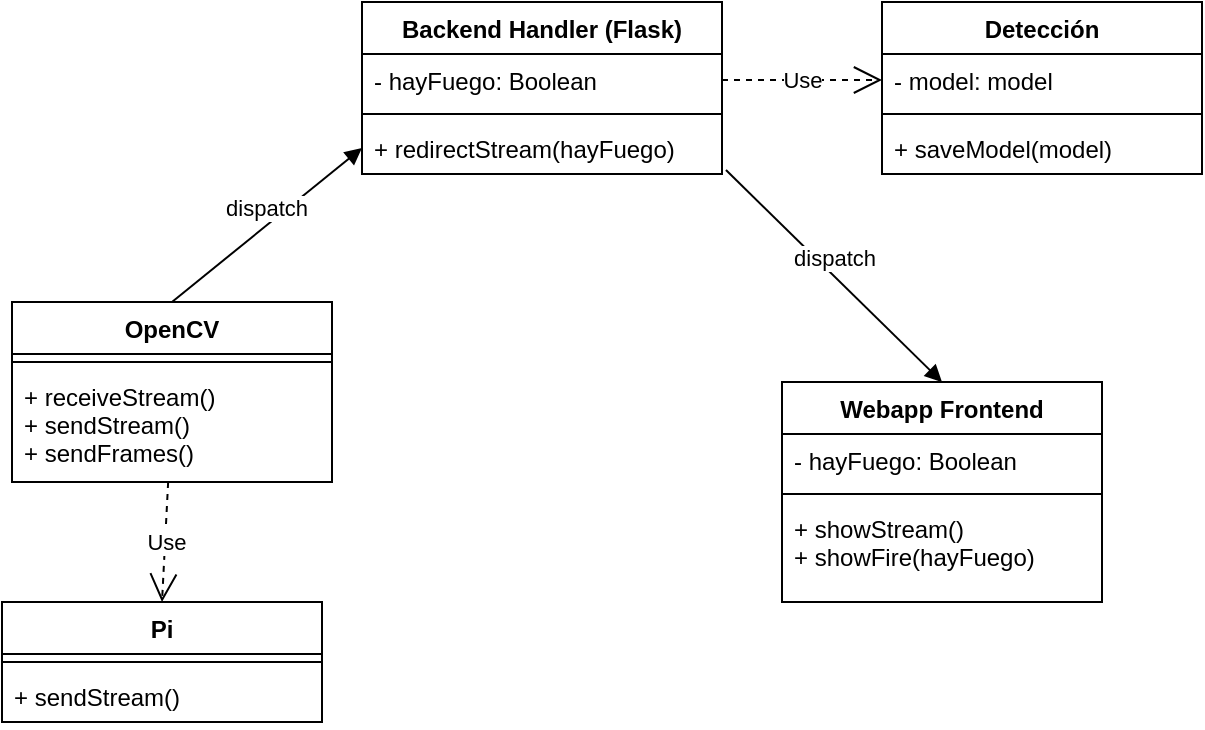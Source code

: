 <mxfile version="13.10.0" type="github">
  <diagram id="GkOozT2zZ-mFFen7vHGs" name="Page-1">
    <mxGraphModel dx="700" dy="763" grid="1" gridSize="10" guides="1" tooltips="1" connect="1" arrows="1" fold="1" page="1" pageScale="1" pageWidth="850" pageHeight="1100" math="0" shadow="0">
      <root>
        <mxCell id="0" />
        <mxCell id="1" parent="0" />
        <mxCell id="jfMF2BbcVNO6NxV1kAqg-1" value="Pi" style="swimlane;fontStyle=1;align=center;verticalAlign=top;childLayout=stackLayout;horizontal=1;startSize=26;horizontalStack=0;resizeParent=1;resizeParentMax=0;resizeLast=0;collapsible=1;marginBottom=0;" parent="1" vertex="1">
          <mxGeometry x="125" y="480" width="160" height="60" as="geometry" />
        </mxCell>
        <mxCell id="jfMF2BbcVNO6NxV1kAqg-3" value="" style="line;strokeWidth=1;fillColor=none;align=left;verticalAlign=middle;spacingTop=-1;spacingLeft=3;spacingRight=3;rotatable=0;labelPosition=right;points=[];portConstraint=eastwest;" parent="jfMF2BbcVNO6NxV1kAqg-1" vertex="1">
          <mxGeometry y="26" width="160" height="8" as="geometry" />
        </mxCell>
        <mxCell id="jfMF2BbcVNO6NxV1kAqg-4" value="+ sendStream()" style="text;strokeColor=none;fillColor=none;align=left;verticalAlign=top;spacingLeft=4;spacingRight=4;overflow=hidden;rotatable=0;points=[[0,0.5],[1,0.5]];portConstraint=eastwest;" parent="jfMF2BbcVNO6NxV1kAqg-1" vertex="1">
          <mxGeometry y="34" width="160" height="26" as="geometry" />
        </mxCell>
        <mxCell id="jfMF2BbcVNO6NxV1kAqg-5" value="Detección" style="swimlane;fontStyle=1;align=center;verticalAlign=top;childLayout=stackLayout;horizontal=1;startSize=26;horizontalStack=0;resizeParent=1;resizeParentMax=0;resizeLast=0;collapsible=1;marginBottom=0;" parent="1" vertex="1">
          <mxGeometry x="565" y="180" width="160" height="86" as="geometry" />
        </mxCell>
        <mxCell id="jfMF2BbcVNO6NxV1kAqg-6" value="- model: model" style="text;strokeColor=none;fillColor=none;align=left;verticalAlign=top;spacingLeft=4;spacingRight=4;overflow=hidden;rotatable=0;points=[[0,0.5],[1,0.5]];portConstraint=eastwest;" parent="jfMF2BbcVNO6NxV1kAqg-5" vertex="1">
          <mxGeometry y="26" width="160" height="26" as="geometry" />
        </mxCell>
        <mxCell id="jfMF2BbcVNO6NxV1kAqg-7" value="" style="line;strokeWidth=1;fillColor=none;align=left;verticalAlign=middle;spacingTop=-1;spacingLeft=3;spacingRight=3;rotatable=0;labelPosition=right;points=[];portConstraint=eastwest;" parent="jfMF2BbcVNO6NxV1kAqg-5" vertex="1">
          <mxGeometry y="52" width="160" height="8" as="geometry" />
        </mxCell>
        <mxCell id="jfMF2BbcVNO6NxV1kAqg-8" value="+ saveModel(model)" style="text;strokeColor=none;fillColor=none;align=left;verticalAlign=top;spacingLeft=4;spacingRight=4;overflow=hidden;rotatable=0;points=[[0,0.5],[1,0.5]];portConstraint=eastwest;" parent="jfMF2BbcVNO6NxV1kAqg-5" vertex="1">
          <mxGeometry y="60" width="160" height="26" as="geometry" />
        </mxCell>
        <mxCell id="jfMF2BbcVNO6NxV1kAqg-9" value="Backend Handler (Flask)" style="swimlane;fontStyle=1;align=center;verticalAlign=top;childLayout=stackLayout;horizontal=1;startSize=26;horizontalStack=0;resizeParent=1;resizeParentMax=0;resizeLast=0;collapsible=1;marginBottom=0;" parent="1" vertex="1">
          <mxGeometry x="305" y="180" width="180" height="86" as="geometry" />
        </mxCell>
        <mxCell id="jfMF2BbcVNO6NxV1kAqg-10" value="- hayFuego: Boolean" style="text;strokeColor=none;fillColor=none;align=left;verticalAlign=top;spacingLeft=4;spacingRight=4;overflow=hidden;rotatable=0;points=[[0,0.5],[1,0.5]];portConstraint=eastwest;" parent="jfMF2BbcVNO6NxV1kAqg-9" vertex="1">
          <mxGeometry y="26" width="180" height="26" as="geometry" />
        </mxCell>
        <mxCell id="jfMF2BbcVNO6NxV1kAqg-11" value="" style="line;strokeWidth=1;fillColor=none;align=left;verticalAlign=middle;spacingTop=-1;spacingLeft=3;spacingRight=3;rotatable=0;labelPosition=right;points=[];portConstraint=eastwest;" parent="jfMF2BbcVNO6NxV1kAqg-9" vertex="1">
          <mxGeometry y="52" width="180" height="8" as="geometry" />
        </mxCell>
        <mxCell id="jfMF2BbcVNO6NxV1kAqg-12" value="+ redirectStream(hayFuego)" style="text;strokeColor=none;fillColor=none;align=left;verticalAlign=top;spacingLeft=4;spacingRight=4;overflow=hidden;rotatable=0;points=[[0,0.5],[1,0.5]];portConstraint=eastwest;" parent="jfMF2BbcVNO6NxV1kAqg-9" vertex="1">
          <mxGeometry y="60" width="180" height="26" as="geometry" />
        </mxCell>
        <mxCell id="jfMF2BbcVNO6NxV1kAqg-13" value="Webapp Frontend" style="swimlane;fontStyle=1;align=center;verticalAlign=top;childLayout=stackLayout;horizontal=1;startSize=26;horizontalStack=0;resizeParent=1;resizeParentMax=0;resizeLast=0;collapsible=1;marginBottom=0;" parent="1" vertex="1">
          <mxGeometry x="515" y="370" width="160" height="110" as="geometry" />
        </mxCell>
        <mxCell id="jfMF2BbcVNO6NxV1kAqg-14" value="- hayFuego: Boolean" style="text;strokeColor=none;fillColor=none;align=left;verticalAlign=top;spacingLeft=4;spacingRight=4;overflow=hidden;rotatable=0;points=[[0,0.5],[1,0.5]];portConstraint=eastwest;" parent="jfMF2BbcVNO6NxV1kAqg-13" vertex="1">
          <mxGeometry y="26" width="160" height="26" as="geometry" />
        </mxCell>
        <mxCell id="jfMF2BbcVNO6NxV1kAqg-15" value="" style="line;strokeWidth=1;fillColor=none;align=left;verticalAlign=middle;spacingTop=-1;spacingLeft=3;spacingRight=3;rotatable=0;labelPosition=right;points=[];portConstraint=eastwest;" parent="jfMF2BbcVNO6NxV1kAqg-13" vertex="1">
          <mxGeometry y="52" width="160" height="8" as="geometry" />
        </mxCell>
        <mxCell id="jfMF2BbcVNO6NxV1kAqg-16" value="+ showStream()&#xa;+ showFire(hayFuego)&#xa;" style="text;strokeColor=none;fillColor=none;align=left;verticalAlign=top;spacingLeft=4;spacingRight=4;overflow=hidden;rotatable=0;points=[[0,0.5],[1,0.5]];portConstraint=eastwest;" parent="jfMF2BbcVNO6NxV1kAqg-13" vertex="1">
          <mxGeometry y="60" width="160" height="50" as="geometry" />
        </mxCell>
        <mxCell id="jfMF2BbcVNO6NxV1kAqg-24" value="Use" style="endArrow=open;endSize=12;dashed=1;html=1;entryX=0.5;entryY=0;entryDx=0;entryDy=0;exitX=0.488;exitY=1;exitDx=0;exitDy=0;exitPerimeter=0;" parent="1" source="tYyI16KYIyRRUZiokqDi-4" target="jfMF2BbcVNO6NxV1kAqg-1" edge="1">
          <mxGeometry width="160" relative="1" as="geometry">
            <mxPoint x="210" y="490" as="sourcePoint" />
            <mxPoint x="370" y="490" as="targetPoint" />
          </mxGeometry>
        </mxCell>
        <mxCell id="jfMF2BbcVNO6NxV1kAqg-25" value="Use" style="endArrow=open;endSize=12;dashed=1;html=1;entryX=0;entryY=0.5;entryDx=0;entryDy=0;exitX=1;exitY=0.5;exitDx=0;exitDy=0;" parent="1" source="jfMF2BbcVNO6NxV1kAqg-10" target="jfMF2BbcVNO6NxV1kAqg-6" edge="1">
          <mxGeometry width="160" relative="1" as="geometry">
            <mxPoint x="420" y="500" as="sourcePoint" />
            <mxPoint x="580" y="500" as="targetPoint" />
          </mxGeometry>
        </mxCell>
        <mxCell id="jfMF2BbcVNO6NxV1kAqg-26" value="dispatch" style="html=1;verticalAlign=bottom;endArrow=block;entryX=0.5;entryY=0;entryDx=0;entryDy=0;exitX=1.011;exitY=0.923;exitDx=0;exitDy=0;exitPerimeter=0;" parent="1" source="jfMF2BbcVNO6NxV1kAqg-12" target="jfMF2BbcVNO6NxV1kAqg-13" edge="1">
          <mxGeometry width="80" relative="1" as="geometry">
            <mxPoint x="300" y="530" as="sourcePoint" />
            <mxPoint x="380" y="530" as="targetPoint" />
          </mxGeometry>
        </mxCell>
        <mxCell id="tYyI16KYIyRRUZiokqDi-1" value="OpenCV" style="swimlane;fontStyle=1;align=center;verticalAlign=top;childLayout=stackLayout;horizontal=1;startSize=26;horizontalStack=0;resizeParent=1;resizeParentMax=0;resizeLast=0;collapsible=1;marginBottom=0;" parent="1" vertex="1">
          <mxGeometry x="130" y="330" width="160" height="90" as="geometry" />
        </mxCell>
        <mxCell id="tYyI16KYIyRRUZiokqDi-3" value="" style="line;strokeWidth=1;fillColor=none;align=left;verticalAlign=middle;spacingTop=-1;spacingLeft=3;spacingRight=3;rotatable=0;labelPosition=right;points=[];portConstraint=eastwest;" parent="tYyI16KYIyRRUZiokqDi-1" vertex="1">
          <mxGeometry y="26" width="160" height="8" as="geometry" />
        </mxCell>
        <mxCell id="tYyI16KYIyRRUZiokqDi-4" value="+ receiveStream()&#xa;+ sendStream()&#xa;+ sendFrames()&#xa;" style="text;strokeColor=none;fillColor=none;align=left;verticalAlign=top;spacingLeft=4;spacingRight=4;overflow=hidden;rotatable=0;points=[[0,0.5],[1,0.5]];portConstraint=eastwest;" parent="tYyI16KYIyRRUZiokqDi-1" vertex="1">
          <mxGeometry y="34" width="160" height="56" as="geometry" />
        </mxCell>
        <mxCell id="tYyI16KYIyRRUZiokqDi-5" value="dispatch" style="html=1;verticalAlign=bottom;endArrow=block;entryX=0;entryY=0.5;entryDx=0;entryDy=0;exitX=0.5;exitY=0;exitDx=0;exitDy=0;" parent="1" source="tYyI16KYIyRRUZiokqDi-1" target="jfMF2BbcVNO6NxV1kAqg-12" edge="1">
          <mxGeometry width="80" relative="1" as="geometry">
            <mxPoint x="330" y="289.998" as="sourcePoint" />
            <mxPoint x="438.02" y="396" as="targetPoint" />
          </mxGeometry>
        </mxCell>
      </root>
    </mxGraphModel>
  </diagram>
</mxfile>
